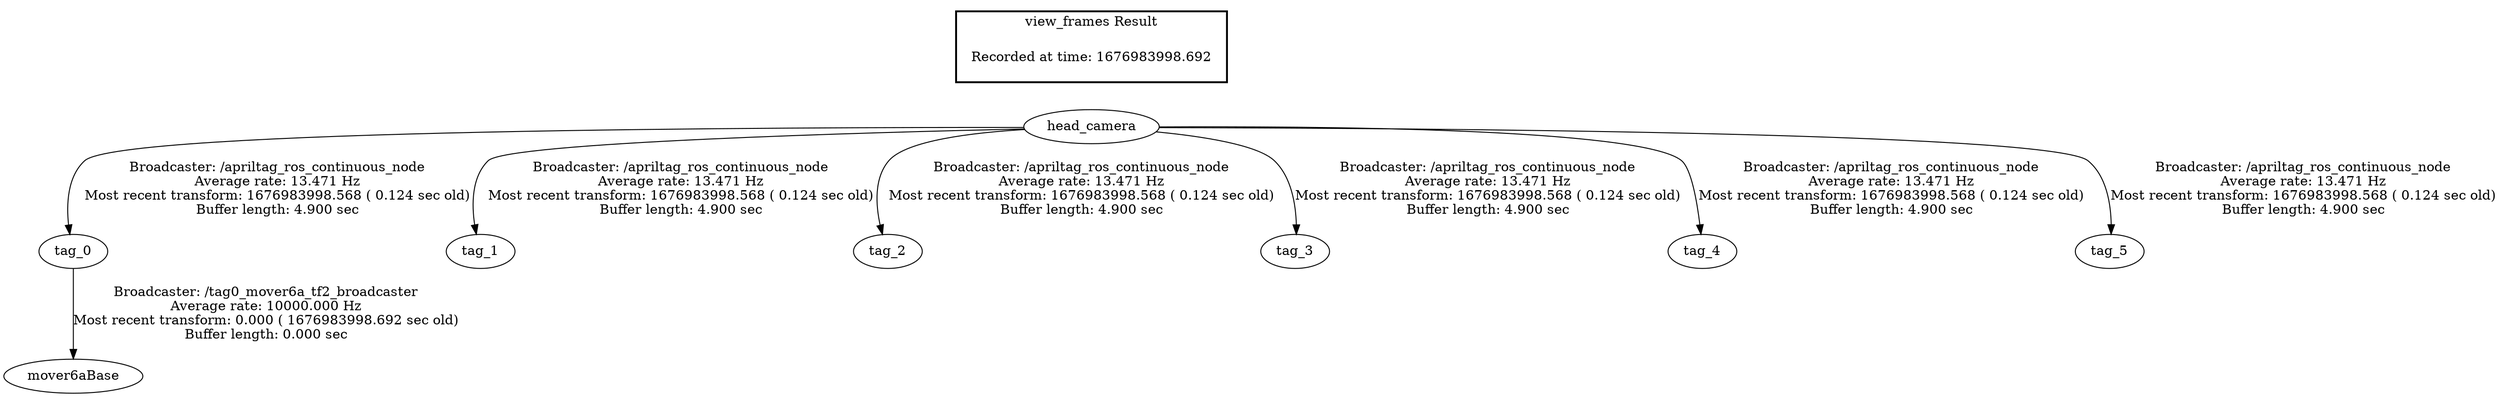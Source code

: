 digraph G {
"tag_0" -> "mover6aBase"[label="Broadcaster: /tag0_mover6a_tf2_broadcaster\nAverage rate: 10000.000 Hz\nMost recent transform: 0.000 ( 1676983998.692 sec old)\nBuffer length: 0.000 sec\n"];
"head_camera" -> "tag_0"[label="Broadcaster: /apriltag_ros_continuous_node\nAverage rate: 13.471 Hz\nMost recent transform: 1676983998.568 ( 0.124 sec old)\nBuffer length: 4.900 sec\n"];
"head_camera" -> "tag_1"[label="Broadcaster: /apriltag_ros_continuous_node\nAverage rate: 13.471 Hz\nMost recent transform: 1676983998.568 ( 0.124 sec old)\nBuffer length: 4.900 sec\n"];
"head_camera" -> "tag_2"[label="Broadcaster: /apriltag_ros_continuous_node\nAverage rate: 13.471 Hz\nMost recent transform: 1676983998.568 ( 0.124 sec old)\nBuffer length: 4.900 sec\n"];
"head_camera" -> "tag_3"[label="Broadcaster: /apriltag_ros_continuous_node\nAverage rate: 13.471 Hz\nMost recent transform: 1676983998.568 ( 0.124 sec old)\nBuffer length: 4.900 sec\n"];
"head_camera" -> "tag_4"[label="Broadcaster: /apriltag_ros_continuous_node\nAverage rate: 13.471 Hz\nMost recent transform: 1676983998.568 ( 0.124 sec old)\nBuffer length: 4.900 sec\n"];
"head_camera" -> "tag_5"[label="Broadcaster: /apriltag_ros_continuous_node\nAverage rate: 13.471 Hz\nMost recent transform: 1676983998.568 ( 0.124 sec old)\nBuffer length: 4.900 sec\n"];
edge [style=invis];
 subgraph cluster_legend { style=bold; color=black; label ="view_frames Result";
"Recorded at time: 1676983998.692"[ shape=plaintext ] ;
 }->"head_camera";
}